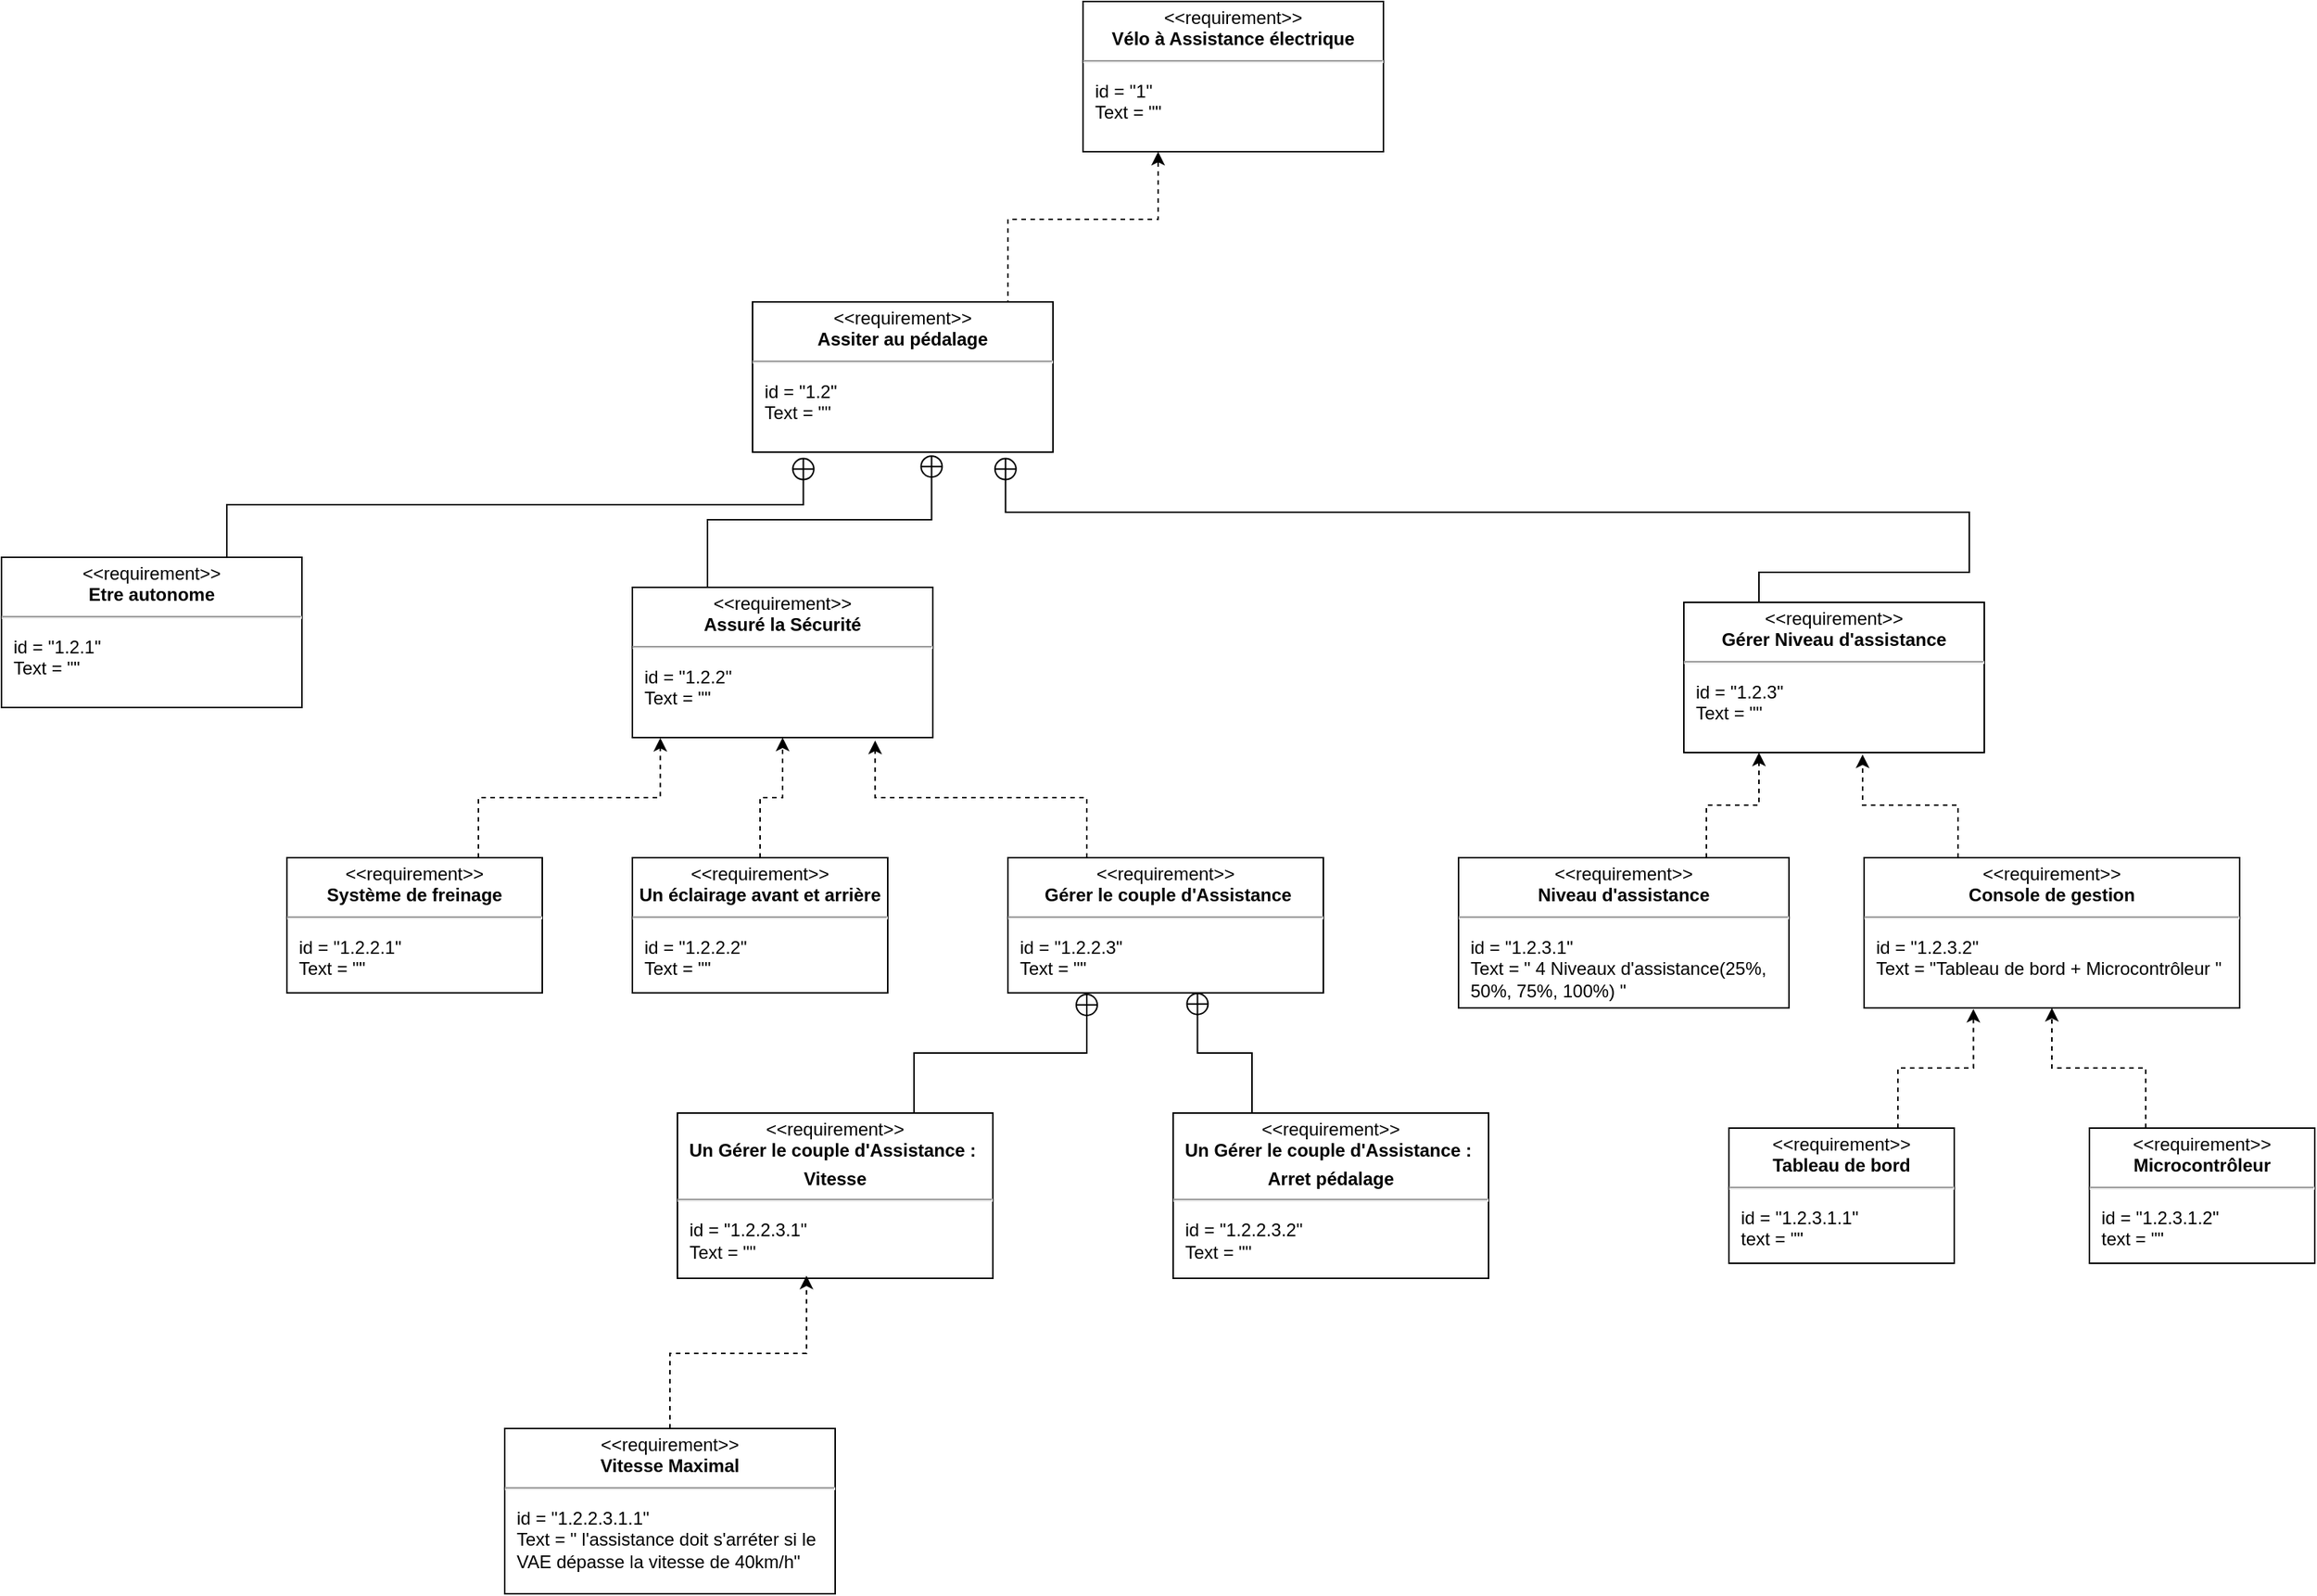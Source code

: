 <mxfile version="22.1.18" type="github">
  <diagram id="dAIOxEO-8DKLfruTNQ-A" name="Page-1">
    <mxGraphModel dx="3119" dy="1200" grid="1" gridSize="10" guides="1" tooltips="1" connect="1" arrows="1" fold="1" page="1" pageScale="1" pageWidth="850" pageHeight="1100" math="0" shadow="0">
      <root>
        <mxCell id="0" />
        <mxCell id="1" parent="0" />
        <mxCell id="Z8fRhWyoZz0i8I4wxV49-1" value="&lt;p style=&quot;margin:0px;margin-top:4px;text-align:center;&quot;&gt;&amp;lt;&amp;lt;requirement&amp;gt;&amp;gt;&lt;br&gt;&lt;b&gt;Vélo à Assistance&amp;nbsp;électrique&lt;/b&gt;&lt;/p&gt;&lt;hr&gt;&lt;p&gt;&lt;/p&gt;&lt;p style=&quot;margin:0px;margin-left:8px;text-align:left;&quot;&gt;id = &quot;1&quot;&lt;/p&gt;&lt;p style=&quot;margin:0px;margin-left:8px;text-align:left;&quot;&gt;Text = &quot;&quot;&lt;/p&gt;" style="shape=rect;overflow=fill;html=1;whiteSpace=wrap;align=center;" parent="1" vertex="1">
          <mxGeometry x="-110" y="20" width="200" height="100" as="geometry" />
        </mxCell>
        <mxCell id="Z8fRhWyoZz0i8I4wxV49-7" style="edgeStyle=orthogonalEdgeStyle;rounded=0;orthogonalLoop=1;jettySize=auto;html=1;exitX=0.75;exitY=0;exitDx=0;exitDy=0;entryX=0.25;entryY=1;entryDx=0;entryDy=0;dashed=1;" parent="1" source="Z8fRhWyoZz0i8I4wxV49-3" target="Z8fRhWyoZz0i8I4wxV49-1" edge="1">
          <mxGeometry relative="1" as="geometry">
            <Array as="points">
              <mxPoint x="-160" y="165" />
              <mxPoint x="-60" y="165" />
            </Array>
          </mxGeometry>
        </mxCell>
        <mxCell id="Z8fRhWyoZz0i8I4wxV49-3" value="&lt;p style=&quot;margin:0px;margin-top:4px;text-align:center;&quot;&gt;&amp;lt;&amp;lt;requirement&amp;gt;&amp;gt;&lt;br&gt;&lt;b&gt;Assiter au pédalage&lt;/b&gt;&lt;/p&gt;&lt;hr&gt;&lt;p&gt;&lt;/p&gt;&lt;p style=&quot;margin:0px;margin-left:8px;text-align:left;&quot;&gt;id = &quot;1.2&quot;&lt;/p&gt;&lt;p style=&quot;margin:0px;margin-left:8px;text-align:left;&quot;&gt;Text = &quot;&quot;&lt;/p&gt;" style="shape=rect;overflow=fill;html=1;whiteSpace=wrap;align=center;" parent="1" vertex="1">
          <mxGeometry x="-330" y="220" width="200" height="100" as="geometry" />
        </mxCell>
        <mxCell id="Z8fRhWyoZz0i8I4wxV49-19" value="&lt;p style=&quot;margin:0px;margin-top:4px;text-align:center;&quot;&gt;&amp;lt;&amp;lt;requirement&amp;gt;&amp;gt;&lt;br&gt;&lt;b&gt;Etre autonome&lt;/b&gt;&lt;/p&gt;&lt;hr&gt;&lt;p&gt;&lt;/p&gt;&lt;p style=&quot;margin:0px;margin-left:8px;text-align:left;&quot;&gt;id = &quot;1.2.1&quot;&lt;/p&gt;&lt;p style=&quot;margin:0px;margin-left:8px;text-align:left;&quot;&gt;Text = &quot;&quot;&lt;/p&gt;" style="shape=rect;overflow=fill;html=1;whiteSpace=wrap;align=center;" parent="1" vertex="1">
          <mxGeometry x="-830" y="390" width="200" height="100" as="geometry" />
        </mxCell>
        <mxCell id="Z8fRhWyoZz0i8I4wxV49-20" value="&lt;p style=&quot;margin:0px;margin-top:4px;text-align:center;&quot;&gt;&amp;lt;&amp;lt;requirement&amp;gt;&amp;gt;&lt;br&gt;&lt;b&gt;Assuré la Sécurité&lt;/b&gt;&lt;/p&gt;&lt;hr&gt;&lt;p&gt;&lt;/p&gt;&lt;p style=&quot;margin:0px;margin-left:8px;text-align:left;&quot;&gt;id = &quot;1.2.2&quot;&lt;/p&gt;&lt;p style=&quot;margin:0px;margin-left:8px;text-align:left;&quot;&gt;Text = &quot;&quot;&lt;/p&gt;" style="shape=rect;overflow=fill;html=1;whiteSpace=wrap;align=center;" parent="1" vertex="1">
          <mxGeometry x="-410" y="410" width="200" height="100" as="geometry" />
        </mxCell>
        <mxCell id="Z8fRhWyoZz0i8I4wxV49-21" value="&lt;p style=&quot;margin:0px;margin-top:4px;text-align:center;&quot;&gt;&amp;lt;&amp;lt;requirement&amp;gt;&amp;gt;&lt;br&gt;&lt;b&gt;Gérer Niveau d&#39;assistance&lt;/b&gt;&lt;/p&gt;&lt;hr&gt;&lt;p&gt;&lt;/p&gt;&lt;p style=&quot;margin:0px;margin-left:8px;text-align:left;&quot;&gt;id = &quot;1.2.3&quot;&lt;/p&gt;&lt;p style=&quot;margin:0px;margin-left:8px;text-align:left;&quot;&gt;Text = &quot;&quot;&lt;/p&gt;" style="shape=rect;overflow=fill;html=1;whiteSpace=wrap;align=center;" parent="1" vertex="1">
          <mxGeometry x="290" y="420" width="200" height="100" as="geometry" />
        </mxCell>
        <mxCell id="Z8fRhWyoZz0i8I4wxV49-22" style="edgeStyle=orthogonalEdgeStyle;rounded=0;orthogonalLoop=1;jettySize=auto;html=1;exitX=0.75;exitY=0;exitDx=0;exitDy=0;entryX=0.169;entryY=1.033;entryDx=0;entryDy=0;entryPerimeter=0;endArrow=circlePlus;endFill=0;" parent="1" source="Z8fRhWyoZz0i8I4wxV49-19" target="Z8fRhWyoZz0i8I4wxV49-3" edge="1">
          <mxGeometry relative="1" as="geometry" />
        </mxCell>
        <mxCell id="Z8fRhWyoZz0i8I4wxV49-23" style="edgeStyle=orthogonalEdgeStyle;rounded=0;orthogonalLoop=1;jettySize=auto;html=1;exitX=0.25;exitY=0;exitDx=0;exitDy=0;entryX=0.596;entryY=1.016;entryDx=0;entryDy=0;entryPerimeter=0;endArrow=circlePlus;endFill=0;" parent="1" source="Z8fRhWyoZz0i8I4wxV49-20" target="Z8fRhWyoZz0i8I4wxV49-3" edge="1">
          <mxGeometry relative="1" as="geometry" />
        </mxCell>
        <mxCell id="ZlxOVn8GUJKfg7nqgYgB-1" style="edgeStyle=orthogonalEdgeStyle;rounded=0;orthogonalLoop=1;jettySize=auto;html=1;exitX=0.75;exitY=0;exitDx=0;exitDy=0;entryX=0.093;entryY=1.002;entryDx=0;entryDy=0;entryPerimeter=0;dashed=1;" edge="1" parent="1" source="Z8fRhWyoZz0i8I4wxV49-24" target="Z8fRhWyoZz0i8I4wxV49-20">
          <mxGeometry relative="1" as="geometry">
            <mxPoint x="-290" y="510" as="targetPoint" />
          </mxGeometry>
        </mxCell>
        <mxCell id="Z8fRhWyoZz0i8I4wxV49-24" value="&lt;p style=&quot;margin:0px;margin-top:4px;text-align:center;&quot;&gt;&amp;lt;&amp;lt;requirement&amp;gt;&amp;gt;&lt;br&gt;&lt;b&gt;Système de freinage&lt;/b&gt;&lt;/p&gt;&lt;hr&gt;&lt;p&gt;&lt;/p&gt;&lt;p style=&quot;margin:0px;margin-left:8px;text-align:left;&quot;&gt;id = &quot;1.2.2.1&quot;&lt;/p&gt;&lt;p style=&quot;margin:0px;margin-left:8px;text-align:left;&quot;&gt;Text = &quot;&quot;&lt;/p&gt;" style="shape=rect;overflow=fill;html=1;whiteSpace=wrap;align=center;" parent="1" vertex="1">
          <mxGeometry x="-640" y="590" width="170" height="90" as="geometry" />
        </mxCell>
        <mxCell id="ZlxOVn8GUJKfg7nqgYgB-6" style="edgeStyle=orthogonalEdgeStyle;rounded=0;orthogonalLoop=1;jettySize=auto;html=1;exitX=0.5;exitY=0;exitDx=0;exitDy=0;dashed=1;" edge="1" parent="1" source="Z8fRhWyoZz0i8I4wxV49-25" target="Z8fRhWyoZz0i8I4wxV49-20">
          <mxGeometry relative="1" as="geometry" />
        </mxCell>
        <mxCell id="Z8fRhWyoZz0i8I4wxV49-25" value="&lt;p style=&quot;margin:0px;margin-top:4px;text-align:center;&quot;&gt;&amp;lt;&amp;lt;requirement&amp;gt;&amp;gt;&lt;br&gt;&lt;b&gt;Un éclairage avant et arrière&lt;br&gt;&lt;/b&gt;&lt;/p&gt;&lt;hr&gt;&lt;p&gt;&lt;/p&gt;&lt;p style=&quot;margin:0px;margin-left:8px;text-align:left;&quot;&gt;id = &quot;1.2.2.2&quot;&lt;/p&gt;&lt;p style=&quot;margin:0px;margin-left:8px;text-align:left;&quot;&gt;Text = &quot;&quot;&lt;/p&gt;" style="shape=rect;overflow=fill;html=1;whiteSpace=wrap;align=center;" parent="1" vertex="1">
          <mxGeometry x="-410" y="590" width="170" height="90" as="geometry" />
        </mxCell>
        <mxCell id="Z8fRhWyoZz0i8I4wxV49-27" value="&lt;p style=&quot;margin:0px;margin-top:4px;text-align:center;&quot;&gt;&amp;lt;&amp;lt;requirement&amp;gt;&amp;gt;&lt;br&gt;&lt;b&gt;&amp;nbsp;Gérer le couple d&#39;Assistance&lt;br&gt;&lt;/b&gt;&lt;/p&gt;&lt;hr&gt;&lt;p&gt;&lt;/p&gt;&lt;p style=&quot;margin:0px;margin-left:8px;text-align:left;&quot;&gt;id = &quot;1.2.2.3&quot;&lt;/p&gt;&lt;p style=&quot;margin:0px;margin-left:8px;text-align:left;&quot;&gt;Text = &quot;&quot;&lt;/p&gt;" style="shape=rect;overflow=fill;html=1;whiteSpace=wrap;align=center;" parent="1" vertex="1">
          <mxGeometry x="-160" y="590" width="210" height="90" as="geometry" />
        </mxCell>
        <mxCell id="Z8fRhWyoZz0i8I4wxV49-30" style="edgeStyle=orthogonalEdgeStyle;rounded=0;orthogonalLoop=1;jettySize=auto;html=1;exitX=0.75;exitY=0;exitDx=0;exitDy=0;entryX=0.25;entryY=1;entryDx=0;entryDy=0;endArrow=circlePlus;endFill=0;" parent="1" source="Z8fRhWyoZz0i8I4wxV49-28" target="Z8fRhWyoZz0i8I4wxV49-27" edge="1">
          <mxGeometry relative="1" as="geometry" />
        </mxCell>
        <mxCell id="Z8fRhWyoZz0i8I4wxV49-28" value="&lt;p style=&quot;margin:0px;margin-top:4px;text-align:center;&quot;&gt;&amp;lt;&amp;lt;requirement&amp;gt;&amp;gt;&lt;br&gt;&lt;b&gt;Un Gérer le couple d&#39;Assistance :&amp;nbsp;&lt;br&gt;&lt;/b&gt;&lt;/p&gt;&lt;p style=&quot;margin:0px;margin-top:4px;text-align:center;&quot;&gt;&lt;b&gt;Vitesse&lt;/b&gt;&lt;/p&gt;&lt;hr&gt;&lt;p&gt;&lt;/p&gt;&lt;p style=&quot;margin:0px;margin-left:8px;text-align:left;&quot;&gt;id = &quot;1.2.2.3.1&quot;&lt;/p&gt;&lt;p style=&quot;margin:0px;margin-left:8px;text-align:left;&quot;&gt;Text = &quot;&quot;&lt;/p&gt;" style="shape=rect;overflow=fill;html=1;whiteSpace=wrap;align=center;" parent="1" vertex="1">
          <mxGeometry x="-380" y="760" width="210" height="110" as="geometry" />
        </mxCell>
        <mxCell id="Z8fRhWyoZz0i8I4wxV49-29" value="&lt;p style=&quot;margin:0px;margin-top:4px;text-align:center;&quot;&gt;&amp;lt;&amp;lt;requirement&amp;gt;&amp;gt;&lt;br&gt;&lt;b&gt;Un Gérer le couple d&#39;Assistance :&amp;nbsp;&lt;br&gt;&lt;/b&gt;&lt;/p&gt;&lt;p style=&quot;margin:0px;margin-top:4px;text-align:center;&quot;&gt;&lt;b&gt;Arret pédalage&lt;/b&gt;&lt;/p&gt;&lt;hr&gt;&lt;p&gt;&lt;/p&gt;&lt;p style=&quot;margin:0px;margin-left:8px;text-align:left;&quot;&gt;id = &quot;1.2.2.3.2&quot;&lt;/p&gt;&lt;p style=&quot;margin:0px;margin-left:8px;text-align:left;&quot;&gt;Text = &quot;&quot;&lt;/p&gt;" style="shape=rect;overflow=fill;html=1;whiteSpace=wrap;align=center;" parent="1" vertex="1">
          <mxGeometry x="-50" y="760" width="210" height="110" as="geometry" />
        </mxCell>
        <mxCell id="Z8fRhWyoZz0i8I4wxV49-33" value="&lt;p style=&quot;margin:0px;margin-top:4px;text-align:center;&quot;&gt;&amp;lt;&amp;lt;requirement&amp;gt;&amp;gt;&lt;br&gt;&lt;b&gt;Vitesse Maximal&lt;/b&gt;&lt;/p&gt;&lt;hr&gt;&lt;p&gt;&lt;/p&gt;&lt;p style=&quot;margin:0px;margin-left:8px;text-align:left;&quot;&gt;id = &quot;1.2.2.3.1.1&quot;&lt;/p&gt;&lt;p style=&quot;margin:0px;margin-left:8px;text-align:left;&quot;&gt;Text = &quot; l&#39;assistance doit s&#39;arréter si le VAE dépasse la vitesse de 40km/h&quot;&lt;/p&gt;" style="shape=rect;overflow=fill;html=1;whiteSpace=wrap;align=center;" parent="1" vertex="1">
          <mxGeometry x="-495" y="970" width="220" height="110" as="geometry" />
        </mxCell>
        <mxCell id="Z8fRhWyoZz0i8I4wxV49-34" style="edgeStyle=orthogonalEdgeStyle;rounded=0;orthogonalLoop=1;jettySize=auto;html=1;exitX=0.5;exitY=0;exitDx=0;exitDy=0;entryX=0.409;entryY=0.984;entryDx=0;entryDy=0;entryPerimeter=0;dashed=1;" parent="1" source="Z8fRhWyoZz0i8I4wxV49-33" target="Z8fRhWyoZz0i8I4wxV49-28" edge="1">
          <mxGeometry relative="1" as="geometry" />
        </mxCell>
        <mxCell id="ZlxOVn8GUJKfg7nqgYgB-7" style="edgeStyle=orthogonalEdgeStyle;rounded=0;orthogonalLoop=1;jettySize=auto;html=1;exitX=0.25;exitY=0;exitDx=0;exitDy=0;entryX=0.808;entryY=1.02;entryDx=0;entryDy=0;entryPerimeter=0;dashed=1;" edge="1" parent="1" source="Z8fRhWyoZz0i8I4wxV49-27" target="Z8fRhWyoZz0i8I4wxV49-20">
          <mxGeometry relative="1" as="geometry" />
        </mxCell>
        <mxCell id="ZlxOVn8GUJKfg7nqgYgB-9" style="edgeStyle=orthogonalEdgeStyle;rounded=0;orthogonalLoop=1;jettySize=auto;html=1;exitX=0.25;exitY=0;exitDx=0;exitDy=0;entryX=0.842;entryY=1.033;entryDx=0;entryDy=0;entryPerimeter=0;endArrow=circlePlus;endFill=0;" edge="1" parent="1" source="Z8fRhWyoZz0i8I4wxV49-21" target="Z8fRhWyoZz0i8I4wxV49-3">
          <mxGeometry relative="1" as="geometry">
            <Array as="points">
              <mxPoint x="480" y="400" />
              <mxPoint x="480" y="360" />
              <mxPoint x="-162" y="360" />
            </Array>
          </mxGeometry>
        </mxCell>
        <mxCell id="ZlxOVn8GUJKfg7nqgYgB-19" style="edgeStyle=orthogonalEdgeStyle;rounded=0;orthogonalLoop=1;jettySize=auto;html=1;exitX=0.75;exitY=0;exitDx=0;exitDy=0;entryX=0.25;entryY=1;entryDx=0;entryDy=0;dashed=1;" edge="1" parent="1" source="ZlxOVn8GUJKfg7nqgYgB-10" target="Z8fRhWyoZz0i8I4wxV49-21">
          <mxGeometry relative="1" as="geometry" />
        </mxCell>
        <mxCell id="ZlxOVn8GUJKfg7nqgYgB-10" value="&lt;p style=&quot;margin:0px;margin-top:4px;text-align:center;&quot;&gt;&amp;lt;&amp;lt;requirement&amp;gt;&amp;gt;&lt;br&gt;&lt;b&gt;Niveau d&#39;assistance&lt;/b&gt;&lt;/p&gt;&lt;hr&gt;&lt;p&gt;&lt;/p&gt;&lt;p style=&quot;margin:0px;margin-left:8px;text-align:left;&quot;&gt;id = &quot;1.2.3.1&quot;&lt;/p&gt;&lt;p style=&quot;margin:0px;margin-left:8px;text-align:left;&quot;&gt;Text = &quot; 4 Niveaux d&#39;assistance(25%, 50%, 75%, 100%) &quot;&lt;/p&gt;" style="shape=rect;overflow=fill;html=1;whiteSpace=wrap;align=center;" vertex="1" parent="1">
          <mxGeometry x="140" y="590" width="220" height="100" as="geometry" />
        </mxCell>
        <mxCell id="ZlxOVn8GUJKfg7nqgYgB-11" value="&lt;p style=&quot;margin:0px;margin-top:4px;text-align:center;&quot;&gt;&amp;lt;&amp;lt;requirement&amp;gt;&amp;gt;&lt;br&gt;&lt;b&gt;Console de gestion&lt;/b&gt;&lt;/p&gt;&lt;hr&gt;&lt;p&gt;&lt;/p&gt;&lt;p style=&quot;margin:0px;margin-left:8px;text-align:left;&quot;&gt;id = &quot;1.2.3.2&quot;&lt;/p&gt;&lt;p style=&quot;margin:0px;margin-left:8px;text-align:left;&quot;&gt;Text = &quot;Tableau de bord +&amp;nbsp;&lt;span style=&quot;border-color: var(--border-color); text-align: center;&quot;&gt;Microcontrôleur&lt;/span&gt;&amp;nbsp;&quot;&lt;/p&gt;" style="shape=rect;overflow=fill;html=1;whiteSpace=wrap;align=center;" vertex="1" parent="1">
          <mxGeometry x="410" y="590" width="250" height="100" as="geometry" />
        </mxCell>
        <mxCell id="ZlxOVn8GUJKfg7nqgYgB-12" value="&lt;p style=&quot;margin:0px;margin-top:4px;text-align:center;&quot;&gt;&amp;lt;&amp;lt;requirement&amp;gt;&amp;gt;&lt;br&gt;&lt;b&gt;Tableau de bord&lt;/b&gt;&lt;/p&gt;&lt;hr&gt;&lt;p&gt;&lt;/p&gt;&lt;p style=&quot;margin:0px;margin-left:8px;text-align:left;&quot;&gt;id = &quot;1.2.3.1.1&quot;&lt;/p&gt;&lt;p style=&quot;margin:0px;margin-left:8px;text-align:left;&quot;&gt;text = &quot;&quot;&lt;/p&gt;" style="shape=rect;overflow=fill;html=1;whiteSpace=wrap;align=center;" vertex="1" parent="1">
          <mxGeometry x="320" y="770" width="150" height="90" as="geometry" />
        </mxCell>
        <mxCell id="ZlxOVn8GUJKfg7nqgYgB-15" style="edgeStyle=orthogonalEdgeStyle;rounded=0;orthogonalLoop=1;jettySize=auto;html=1;exitX=0.25;exitY=0;exitDx=0;exitDy=0;entryX=0.5;entryY=1;entryDx=0;entryDy=0;dashed=1;" edge="1" parent="1" source="ZlxOVn8GUJKfg7nqgYgB-13" target="ZlxOVn8GUJKfg7nqgYgB-11">
          <mxGeometry relative="1" as="geometry" />
        </mxCell>
        <mxCell id="ZlxOVn8GUJKfg7nqgYgB-13" value="&lt;p style=&quot;margin:0px;margin-top:4px;text-align:center;&quot;&gt;&amp;lt;&amp;lt;requirement&amp;gt;&amp;gt;&lt;br&gt;&lt;b&gt;Microcontrôleur&lt;/b&gt;&lt;br&gt;&lt;/p&gt;&lt;hr&gt;&lt;p&gt;&lt;/p&gt;&lt;p style=&quot;margin:0px;margin-left:8px;text-align:left;&quot;&gt;id = &quot;1.2.3.1.2&quot;&lt;/p&gt;&lt;p style=&quot;margin:0px;margin-left:8px;text-align:left;&quot;&gt;text = &quot;&quot;&lt;/p&gt;" style="shape=rect;overflow=fill;html=1;whiteSpace=wrap;align=center;" vertex="1" parent="1">
          <mxGeometry x="560" y="770" width="150" height="90" as="geometry" />
        </mxCell>
        <mxCell id="ZlxOVn8GUJKfg7nqgYgB-14" style="edgeStyle=orthogonalEdgeStyle;rounded=0;orthogonalLoop=1;jettySize=auto;html=1;exitX=0.75;exitY=0;exitDx=0;exitDy=0;entryX=0.291;entryY=1.007;entryDx=0;entryDy=0;entryPerimeter=0;dashed=1;" edge="1" parent="1" source="ZlxOVn8GUJKfg7nqgYgB-12" target="ZlxOVn8GUJKfg7nqgYgB-11">
          <mxGeometry relative="1" as="geometry" />
        </mxCell>
        <mxCell id="ZlxOVn8GUJKfg7nqgYgB-18" style="edgeStyle=orthogonalEdgeStyle;rounded=0;orthogonalLoop=1;jettySize=auto;html=1;exitX=0.25;exitY=0;exitDx=0;exitDy=0;entryX=0.595;entryY=1.013;entryDx=0;entryDy=0;entryPerimeter=0;dashed=1;" edge="1" parent="1" source="ZlxOVn8GUJKfg7nqgYgB-11" target="Z8fRhWyoZz0i8I4wxV49-21">
          <mxGeometry relative="1" as="geometry" />
        </mxCell>
        <mxCell id="ZlxOVn8GUJKfg7nqgYgB-20" style="edgeStyle=orthogonalEdgeStyle;rounded=0;orthogonalLoop=1;jettySize=auto;html=1;exitX=0.25;exitY=0;exitDx=0;exitDy=0;entryX=0.601;entryY=0.993;entryDx=0;entryDy=0;entryPerimeter=0;endArrow=circlePlus;endFill=0;" edge="1" parent="1" source="Z8fRhWyoZz0i8I4wxV49-29" target="Z8fRhWyoZz0i8I4wxV49-27">
          <mxGeometry relative="1" as="geometry" />
        </mxCell>
      </root>
    </mxGraphModel>
  </diagram>
</mxfile>
